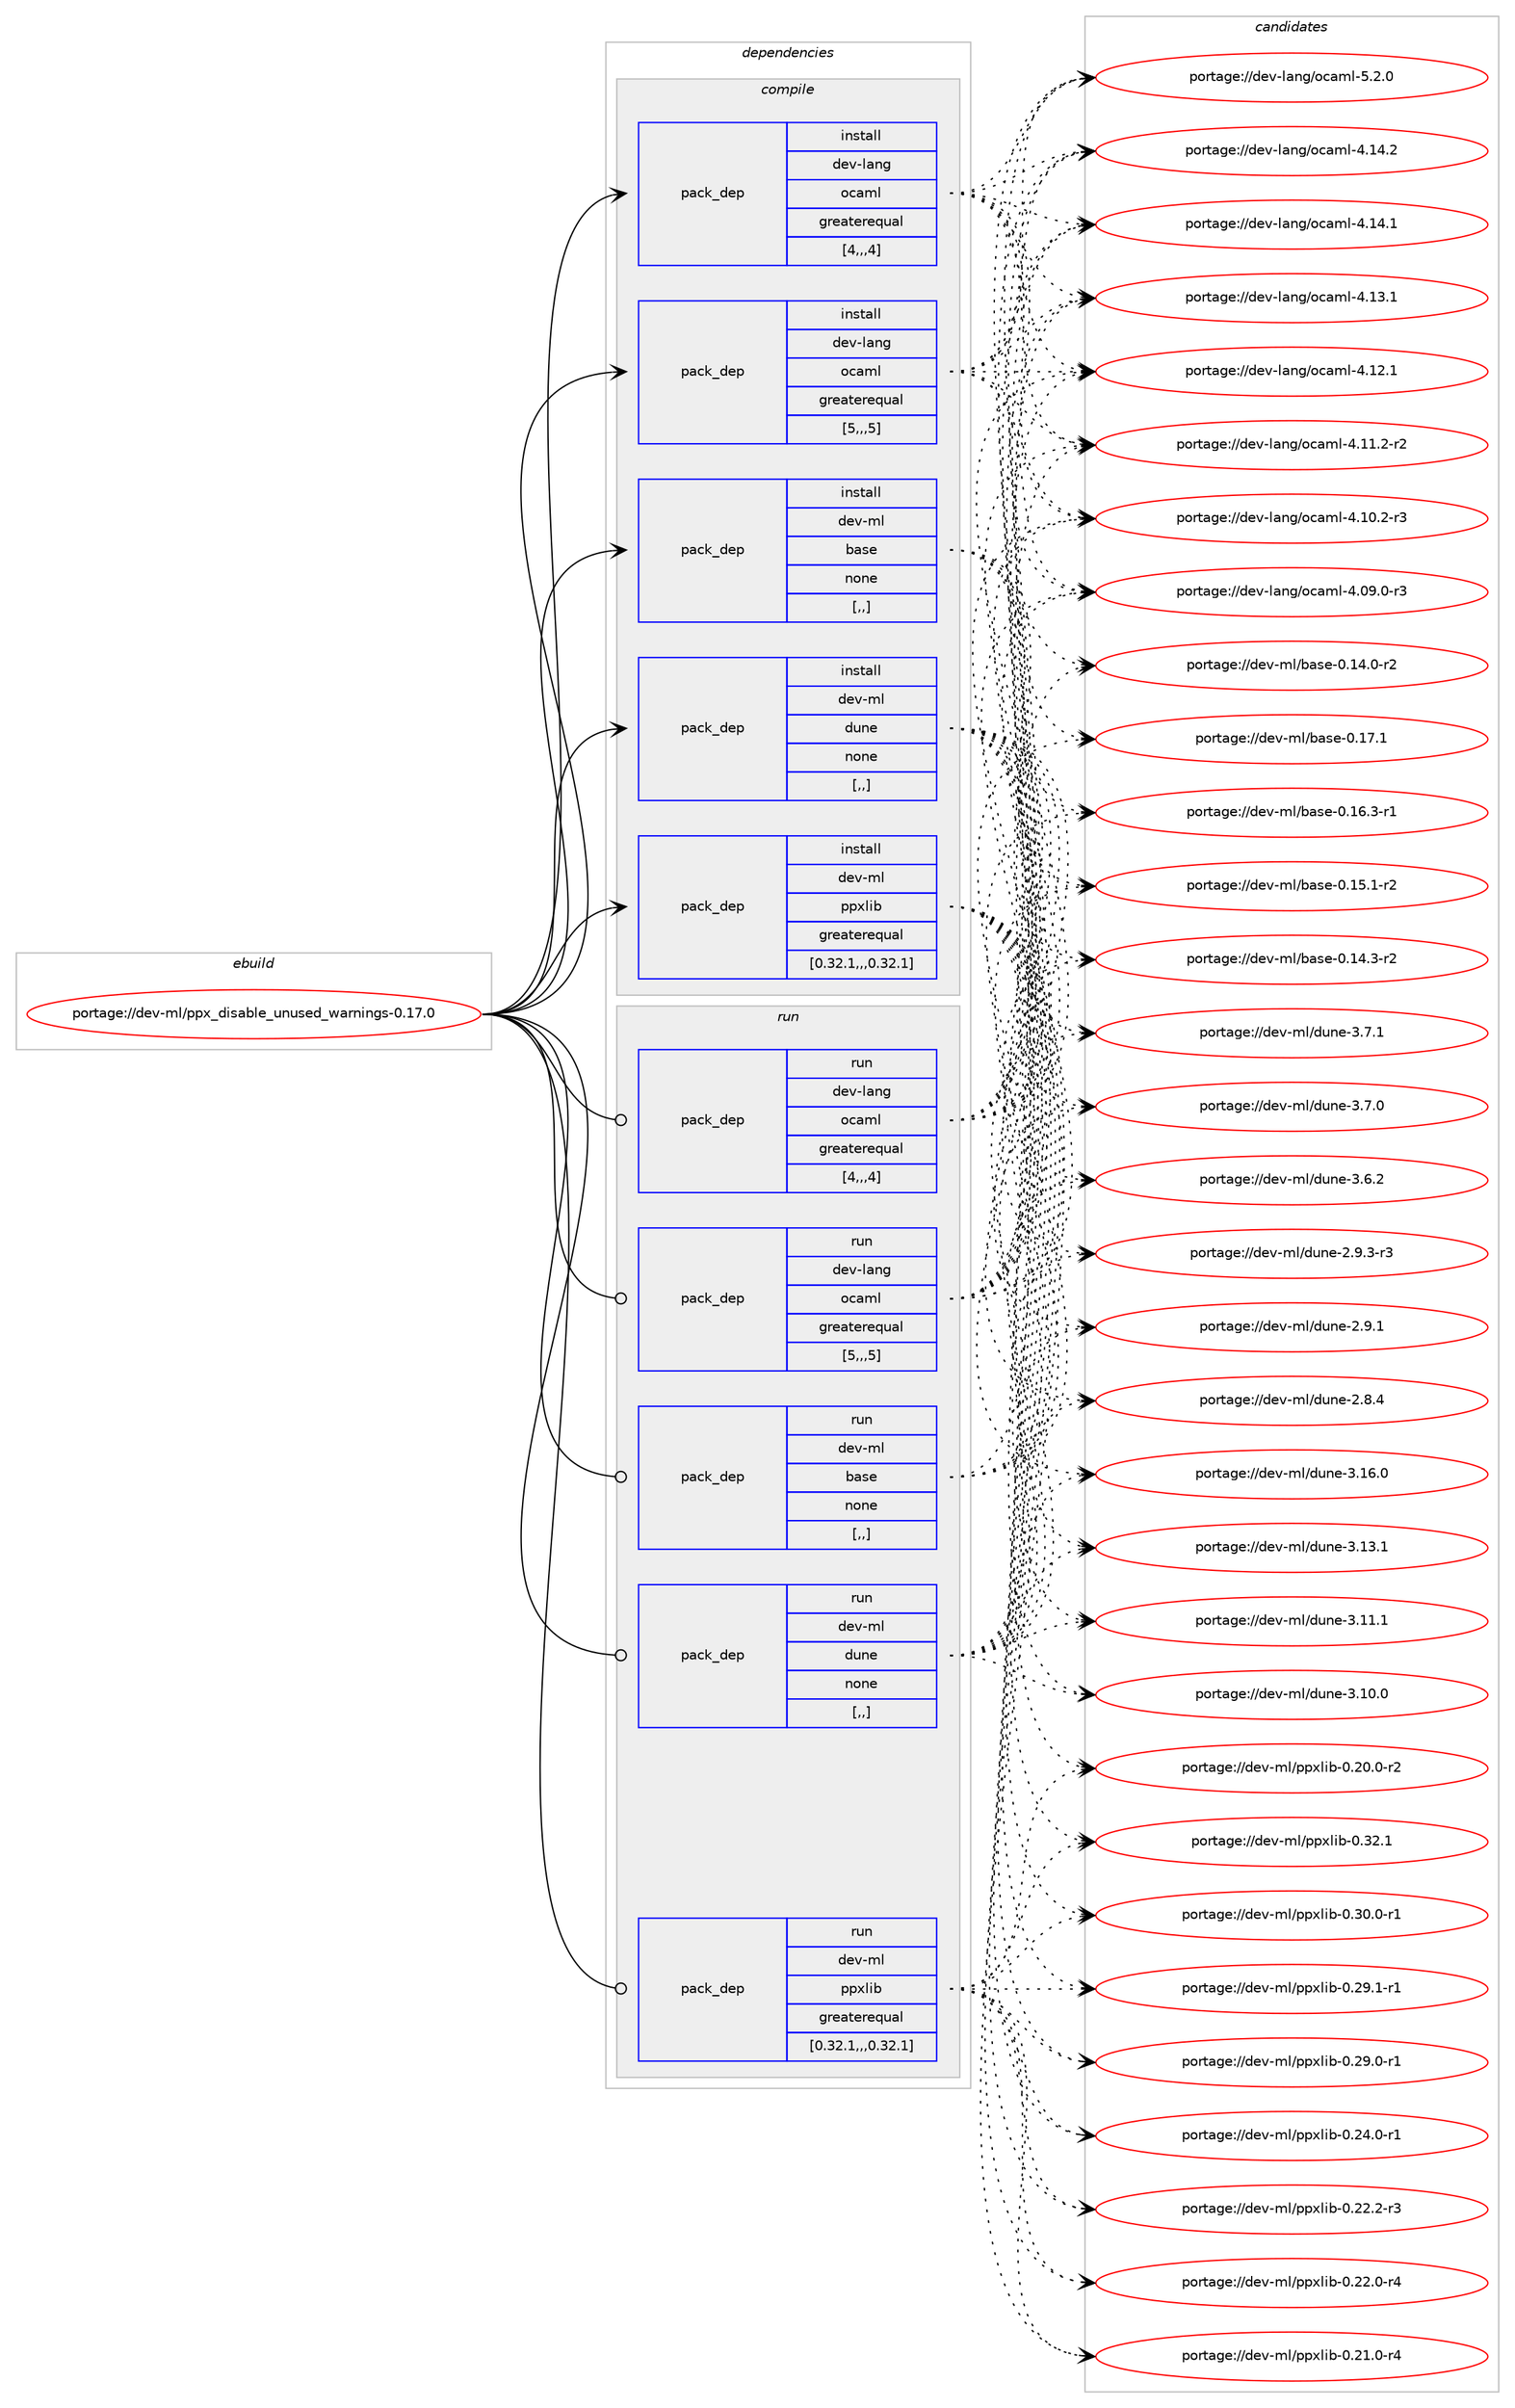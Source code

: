 digraph prolog {

# *************
# Graph options
# *************

newrank=true;
concentrate=true;
compound=true;
graph [rankdir=LR,fontname=Helvetica,fontsize=10,ranksep=1.5];#, ranksep=2.5, nodesep=0.2];
edge  [arrowhead=vee];
node  [fontname=Helvetica,fontsize=10];

# **********
# The ebuild
# **********

subgraph cluster_leftcol {
color=gray;
label=<<i>ebuild</i>>;
id [label="portage://dev-ml/ppx_disable_unused_warnings-0.17.0", color=red, width=4, href="../dev-ml/ppx_disable_unused_warnings-0.17.0.svg"];
}

# ****************
# The dependencies
# ****************

subgraph cluster_midcol {
color=gray;
label=<<i>dependencies</i>>;
subgraph cluster_compile {
fillcolor="#eeeeee";
style=filled;
label=<<i>compile</i>>;
subgraph pack91778 {
dependency122748 [label=<<TABLE BORDER="0" CELLBORDER="1" CELLSPACING="0" CELLPADDING="4" WIDTH="220"><TR><TD ROWSPAN="6" CELLPADDING="30">pack_dep</TD></TR><TR><TD WIDTH="110">install</TD></TR><TR><TD>dev-lang</TD></TR><TR><TD>ocaml</TD></TR><TR><TD>greaterequal</TD></TR><TR><TD>[4,,,4]</TD></TR></TABLE>>, shape=none, color=blue];
}
id:e -> dependency122748:w [weight=20,style="solid",arrowhead="vee"];
subgraph pack91779 {
dependency122749 [label=<<TABLE BORDER="0" CELLBORDER="1" CELLSPACING="0" CELLPADDING="4" WIDTH="220"><TR><TD ROWSPAN="6" CELLPADDING="30">pack_dep</TD></TR><TR><TD WIDTH="110">install</TD></TR><TR><TD>dev-lang</TD></TR><TR><TD>ocaml</TD></TR><TR><TD>greaterequal</TD></TR><TR><TD>[5,,,5]</TD></TR></TABLE>>, shape=none, color=blue];
}
id:e -> dependency122749:w [weight=20,style="solid",arrowhead="vee"];
subgraph pack91780 {
dependency122750 [label=<<TABLE BORDER="0" CELLBORDER="1" CELLSPACING="0" CELLPADDING="4" WIDTH="220"><TR><TD ROWSPAN="6" CELLPADDING="30">pack_dep</TD></TR><TR><TD WIDTH="110">install</TD></TR><TR><TD>dev-ml</TD></TR><TR><TD>base</TD></TR><TR><TD>none</TD></TR><TR><TD>[,,]</TD></TR></TABLE>>, shape=none, color=blue];
}
id:e -> dependency122750:w [weight=20,style="solid",arrowhead="vee"];
subgraph pack91781 {
dependency122751 [label=<<TABLE BORDER="0" CELLBORDER="1" CELLSPACING="0" CELLPADDING="4" WIDTH="220"><TR><TD ROWSPAN="6" CELLPADDING="30">pack_dep</TD></TR><TR><TD WIDTH="110">install</TD></TR><TR><TD>dev-ml</TD></TR><TR><TD>dune</TD></TR><TR><TD>none</TD></TR><TR><TD>[,,]</TD></TR></TABLE>>, shape=none, color=blue];
}
id:e -> dependency122751:w [weight=20,style="solid",arrowhead="vee"];
subgraph pack91782 {
dependency122752 [label=<<TABLE BORDER="0" CELLBORDER="1" CELLSPACING="0" CELLPADDING="4" WIDTH="220"><TR><TD ROWSPAN="6" CELLPADDING="30">pack_dep</TD></TR><TR><TD WIDTH="110">install</TD></TR><TR><TD>dev-ml</TD></TR><TR><TD>ppxlib</TD></TR><TR><TD>greaterequal</TD></TR><TR><TD>[0.32.1,,,0.32.1]</TD></TR></TABLE>>, shape=none, color=blue];
}
id:e -> dependency122752:w [weight=20,style="solid",arrowhead="vee"];
}
subgraph cluster_compileandrun {
fillcolor="#eeeeee";
style=filled;
label=<<i>compile and run</i>>;
}
subgraph cluster_run {
fillcolor="#eeeeee";
style=filled;
label=<<i>run</i>>;
subgraph pack91783 {
dependency122753 [label=<<TABLE BORDER="0" CELLBORDER="1" CELLSPACING="0" CELLPADDING="4" WIDTH="220"><TR><TD ROWSPAN="6" CELLPADDING="30">pack_dep</TD></TR><TR><TD WIDTH="110">run</TD></TR><TR><TD>dev-lang</TD></TR><TR><TD>ocaml</TD></TR><TR><TD>greaterequal</TD></TR><TR><TD>[4,,,4]</TD></TR></TABLE>>, shape=none, color=blue];
}
id:e -> dependency122753:w [weight=20,style="solid",arrowhead="odot"];
subgraph pack91784 {
dependency122754 [label=<<TABLE BORDER="0" CELLBORDER="1" CELLSPACING="0" CELLPADDING="4" WIDTH="220"><TR><TD ROWSPAN="6" CELLPADDING="30">pack_dep</TD></TR><TR><TD WIDTH="110">run</TD></TR><TR><TD>dev-lang</TD></TR><TR><TD>ocaml</TD></TR><TR><TD>greaterequal</TD></TR><TR><TD>[5,,,5]</TD></TR></TABLE>>, shape=none, color=blue];
}
id:e -> dependency122754:w [weight=20,style="solid",arrowhead="odot"];
subgraph pack91785 {
dependency122755 [label=<<TABLE BORDER="0" CELLBORDER="1" CELLSPACING="0" CELLPADDING="4" WIDTH="220"><TR><TD ROWSPAN="6" CELLPADDING="30">pack_dep</TD></TR><TR><TD WIDTH="110">run</TD></TR><TR><TD>dev-ml</TD></TR><TR><TD>base</TD></TR><TR><TD>none</TD></TR><TR><TD>[,,]</TD></TR></TABLE>>, shape=none, color=blue];
}
id:e -> dependency122755:w [weight=20,style="solid",arrowhead="odot"];
subgraph pack91786 {
dependency122756 [label=<<TABLE BORDER="0" CELLBORDER="1" CELLSPACING="0" CELLPADDING="4" WIDTH="220"><TR><TD ROWSPAN="6" CELLPADDING="30">pack_dep</TD></TR><TR><TD WIDTH="110">run</TD></TR><TR><TD>dev-ml</TD></TR><TR><TD>dune</TD></TR><TR><TD>none</TD></TR><TR><TD>[,,]</TD></TR></TABLE>>, shape=none, color=blue];
}
id:e -> dependency122756:w [weight=20,style="solid",arrowhead="odot"];
subgraph pack91787 {
dependency122757 [label=<<TABLE BORDER="0" CELLBORDER="1" CELLSPACING="0" CELLPADDING="4" WIDTH="220"><TR><TD ROWSPAN="6" CELLPADDING="30">pack_dep</TD></TR><TR><TD WIDTH="110">run</TD></TR><TR><TD>dev-ml</TD></TR><TR><TD>ppxlib</TD></TR><TR><TD>greaterequal</TD></TR><TR><TD>[0.32.1,,,0.32.1]</TD></TR></TABLE>>, shape=none, color=blue];
}
id:e -> dependency122757:w [weight=20,style="solid",arrowhead="odot"];
}
}

# **************
# The candidates
# **************

subgraph cluster_choices {
rank=same;
color=gray;
label=<<i>candidates</i>>;

subgraph choice91778 {
color=black;
nodesep=1;
choice1001011184510897110103471119997109108455346504648 [label="portage://dev-lang/ocaml-5.2.0", color=red, width=4,href="../dev-lang/ocaml-5.2.0.svg"];
choice100101118451089711010347111999710910845524649524650 [label="portage://dev-lang/ocaml-4.14.2", color=red, width=4,href="../dev-lang/ocaml-4.14.2.svg"];
choice100101118451089711010347111999710910845524649524649 [label="portage://dev-lang/ocaml-4.14.1", color=red, width=4,href="../dev-lang/ocaml-4.14.1.svg"];
choice100101118451089711010347111999710910845524649514649 [label="portage://dev-lang/ocaml-4.13.1", color=red, width=4,href="../dev-lang/ocaml-4.13.1.svg"];
choice100101118451089711010347111999710910845524649504649 [label="portage://dev-lang/ocaml-4.12.1", color=red, width=4,href="../dev-lang/ocaml-4.12.1.svg"];
choice1001011184510897110103471119997109108455246494946504511450 [label="portage://dev-lang/ocaml-4.11.2-r2", color=red, width=4,href="../dev-lang/ocaml-4.11.2-r2.svg"];
choice1001011184510897110103471119997109108455246494846504511451 [label="portage://dev-lang/ocaml-4.10.2-r3", color=red, width=4,href="../dev-lang/ocaml-4.10.2-r3.svg"];
choice1001011184510897110103471119997109108455246485746484511451 [label="portage://dev-lang/ocaml-4.09.0-r3", color=red, width=4,href="../dev-lang/ocaml-4.09.0-r3.svg"];
dependency122748:e -> choice1001011184510897110103471119997109108455346504648:w [style=dotted,weight="100"];
dependency122748:e -> choice100101118451089711010347111999710910845524649524650:w [style=dotted,weight="100"];
dependency122748:e -> choice100101118451089711010347111999710910845524649524649:w [style=dotted,weight="100"];
dependency122748:e -> choice100101118451089711010347111999710910845524649514649:w [style=dotted,weight="100"];
dependency122748:e -> choice100101118451089711010347111999710910845524649504649:w [style=dotted,weight="100"];
dependency122748:e -> choice1001011184510897110103471119997109108455246494946504511450:w [style=dotted,weight="100"];
dependency122748:e -> choice1001011184510897110103471119997109108455246494846504511451:w [style=dotted,weight="100"];
dependency122748:e -> choice1001011184510897110103471119997109108455246485746484511451:w [style=dotted,weight="100"];
}
subgraph choice91779 {
color=black;
nodesep=1;
choice1001011184510897110103471119997109108455346504648 [label="portage://dev-lang/ocaml-5.2.0", color=red, width=4,href="../dev-lang/ocaml-5.2.0.svg"];
choice100101118451089711010347111999710910845524649524650 [label="portage://dev-lang/ocaml-4.14.2", color=red, width=4,href="../dev-lang/ocaml-4.14.2.svg"];
choice100101118451089711010347111999710910845524649524649 [label="portage://dev-lang/ocaml-4.14.1", color=red, width=4,href="../dev-lang/ocaml-4.14.1.svg"];
choice100101118451089711010347111999710910845524649514649 [label="portage://dev-lang/ocaml-4.13.1", color=red, width=4,href="../dev-lang/ocaml-4.13.1.svg"];
choice100101118451089711010347111999710910845524649504649 [label="portage://dev-lang/ocaml-4.12.1", color=red, width=4,href="../dev-lang/ocaml-4.12.1.svg"];
choice1001011184510897110103471119997109108455246494946504511450 [label="portage://dev-lang/ocaml-4.11.2-r2", color=red, width=4,href="../dev-lang/ocaml-4.11.2-r2.svg"];
choice1001011184510897110103471119997109108455246494846504511451 [label="portage://dev-lang/ocaml-4.10.2-r3", color=red, width=4,href="../dev-lang/ocaml-4.10.2-r3.svg"];
choice1001011184510897110103471119997109108455246485746484511451 [label="portage://dev-lang/ocaml-4.09.0-r3", color=red, width=4,href="../dev-lang/ocaml-4.09.0-r3.svg"];
dependency122749:e -> choice1001011184510897110103471119997109108455346504648:w [style=dotted,weight="100"];
dependency122749:e -> choice100101118451089711010347111999710910845524649524650:w [style=dotted,weight="100"];
dependency122749:e -> choice100101118451089711010347111999710910845524649524649:w [style=dotted,weight="100"];
dependency122749:e -> choice100101118451089711010347111999710910845524649514649:w [style=dotted,weight="100"];
dependency122749:e -> choice100101118451089711010347111999710910845524649504649:w [style=dotted,weight="100"];
dependency122749:e -> choice1001011184510897110103471119997109108455246494946504511450:w [style=dotted,weight="100"];
dependency122749:e -> choice1001011184510897110103471119997109108455246494846504511451:w [style=dotted,weight="100"];
dependency122749:e -> choice1001011184510897110103471119997109108455246485746484511451:w [style=dotted,weight="100"];
}
subgraph choice91780 {
color=black;
nodesep=1;
choice1001011184510910847989711510145484649554649 [label="portage://dev-ml/base-0.17.1", color=red, width=4,href="../dev-ml/base-0.17.1.svg"];
choice10010111845109108479897115101454846495446514511449 [label="portage://dev-ml/base-0.16.3-r1", color=red, width=4,href="../dev-ml/base-0.16.3-r1.svg"];
choice10010111845109108479897115101454846495346494511450 [label="portage://dev-ml/base-0.15.1-r2", color=red, width=4,href="../dev-ml/base-0.15.1-r2.svg"];
choice10010111845109108479897115101454846495246514511450 [label="portage://dev-ml/base-0.14.3-r2", color=red, width=4,href="../dev-ml/base-0.14.3-r2.svg"];
choice10010111845109108479897115101454846495246484511450 [label="portage://dev-ml/base-0.14.0-r2", color=red, width=4,href="../dev-ml/base-0.14.0-r2.svg"];
dependency122750:e -> choice1001011184510910847989711510145484649554649:w [style=dotted,weight="100"];
dependency122750:e -> choice10010111845109108479897115101454846495446514511449:w [style=dotted,weight="100"];
dependency122750:e -> choice10010111845109108479897115101454846495346494511450:w [style=dotted,weight="100"];
dependency122750:e -> choice10010111845109108479897115101454846495246514511450:w [style=dotted,weight="100"];
dependency122750:e -> choice10010111845109108479897115101454846495246484511450:w [style=dotted,weight="100"];
}
subgraph choice91781 {
color=black;
nodesep=1;
choice100101118451091084710011711010145514649544648 [label="portage://dev-ml/dune-3.16.0", color=red, width=4,href="../dev-ml/dune-3.16.0.svg"];
choice100101118451091084710011711010145514649514649 [label="portage://dev-ml/dune-3.13.1", color=red, width=4,href="../dev-ml/dune-3.13.1.svg"];
choice100101118451091084710011711010145514649494649 [label="portage://dev-ml/dune-3.11.1", color=red, width=4,href="../dev-ml/dune-3.11.1.svg"];
choice100101118451091084710011711010145514649484648 [label="portage://dev-ml/dune-3.10.0", color=red, width=4,href="../dev-ml/dune-3.10.0.svg"];
choice1001011184510910847100117110101455146554649 [label="portage://dev-ml/dune-3.7.1", color=red, width=4,href="../dev-ml/dune-3.7.1.svg"];
choice1001011184510910847100117110101455146554648 [label="portage://dev-ml/dune-3.7.0", color=red, width=4,href="../dev-ml/dune-3.7.0.svg"];
choice1001011184510910847100117110101455146544650 [label="portage://dev-ml/dune-3.6.2", color=red, width=4,href="../dev-ml/dune-3.6.2.svg"];
choice10010111845109108471001171101014550465746514511451 [label="portage://dev-ml/dune-2.9.3-r3", color=red, width=4,href="../dev-ml/dune-2.9.3-r3.svg"];
choice1001011184510910847100117110101455046574649 [label="portage://dev-ml/dune-2.9.1", color=red, width=4,href="../dev-ml/dune-2.9.1.svg"];
choice1001011184510910847100117110101455046564652 [label="portage://dev-ml/dune-2.8.4", color=red, width=4,href="../dev-ml/dune-2.8.4.svg"];
dependency122751:e -> choice100101118451091084710011711010145514649544648:w [style=dotted,weight="100"];
dependency122751:e -> choice100101118451091084710011711010145514649514649:w [style=dotted,weight="100"];
dependency122751:e -> choice100101118451091084710011711010145514649494649:w [style=dotted,weight="100"];
dependency122751:e -> choice100101118451091084710011711010145514649484648:w [style=dotted,weight="100"];
dependency122751:e -> choice1001011184510910847100117110101455146554649:w [style=dotted,weight="100"];
dependency122751:e -> choice1001011184510910847100117110101455146554648:w [style=dotted,weight="100"];
dependency122751:e -> choice1001011184510910847100117110101455146544650:w [style=dotted,weight="100"];
dependency122751:e -> choice10010111845109108471001171101014550465746514511451:w [style=dotted,weight="100"];
dependency122751:e -> choice1001011184510910847100117110101455046574649:w [style=dotted,weight="100"];
dependency122751:e -> choice1001011184510910847100117110101455046564652:w [style=dotted,weight="100"];
}
subgraph choice91782 {
color=black;
nodesep=1;
choice10010111845109108471121121201081059845484651504649 [label="portage://dev-ml/ppxlib-0.32.1", color=red, width=4,href="../dev-ml/ppxlib-0.32.1.svg"];
choice100101118451091084711211212010810598454846514846484511449 [label="portage://dev-ml/ppxlib-0.30.0-r1", color=red, width=4,href="../dev-ml/ppxlib-0.30.0-r1.svg"];
choice100101118451091084711211212010810598454846505746494511449 [label="portage://dev-ml/ppxlib-0.29.1-r1", color=red, width=4,href="../dev-ml/ppxlib-0.29.1-r1.svg"];
choice100101118451091084711211212010810598454846505746484511449 [label="portage://dev-ml/ppxlib-0.29.0-r1", color=red, width=4,href="../dev-ml/ppxlib-0.29.0-r1.svg"];
choice100101118451091084711211212010810598454846505246484511449 [label="portage://dev-ml/ppxlib-0.24.0-r1", color=red, width=4,href="../dev-ml/ppxlib-0.24.0-r1.svg"];
choice100101118451091084711211212010810598454846505046504511451 [label="portage://dev-ml/ppxlib-0.22.2-r3", color=red, width=4,href="../dev-ml/ppxlib-0.22.2-r3.svg"];
choice100101118451091084711211212010810598454846505046484511452 [label="portage://dev-ml/ppxlib-0.22.0-r4", color=red, width=4,href="../dev-ml/ppxlib-0.22.0-r4.svg"];
choice100101118451091084711211212010810598454846504946484511452 [label="portage://dev-ml/ppxlib-0.21.0-r4", color=red, width=4,href="../dev-ml/ppxlib-0.21.0-r4.svg"];
choice100101118451091084711211212010810598454846504846484511450 [label="portage://dev-ml/ppxlib-0.20.0-r2", color=red, width=4,href="../dev-ml/ppxlib-0.20.0-r2.svg"];
dependency122752:e -> choice10010111845109108471121121201081059845484651504649:w [style=dotted,weight="100"];
dependency122752:e -> choice100101118451091084711211212010810598454846514846484511449:w [style=dotted,weight="100"];
dependency122752:e -> choice100101118451091084711211212010810598454846505746494511449:w [style=dotted,weight="100"];
dependency122752:e -> choice100101118451091084711211212010810598454846505746484511449:w [style=dotted,weight="100"];
dependency122752:e -> choice100101118451091084711211212010810598454846505246484511449:w [style=dotted,weight="100"];
dependency122752:e -> choice100101118451091084711211212010810598454846505046504511451:w [style=dotted,weight="100"];
dependency122752:e -> choice100101118451091084711211212010810598454846505046484511452:w [style=dotted,weight="100"];
dependency122752:e -> choice100101118451091084711211212010810598454846504946484511452:w [style=dotted,weight="100"];
dependency122752:e -> choice100101118451091084711211212010810598454846504846484511450:w [style=dotted,weight="100"];
}
subgraph choice91783 {
color=black;
nodesep=1;
choice1001011184510897110103471119997109108455346504648 [label="portage://dev-lang/ocaml-5.2.0", color=red, width=4,href="../dev-lang/ocaml-5.2.0.svg"];
choice100101118451089711010347111999710910845524649524650 [label="portage://dev-lang/ocaml-4.14.2", color=red, width=4,href="../dev-lang/ocaml-4.14.2.svg"];
choice100101118451089711010347111999710910845524649524649 [label="portage://dev-lang/ocaml-4.14.1", color=red, width=4,href="../dev-lang/ocaml-4.14.1.svg"];
choice100101118451089711010347111999710910845524649514649 [label="portage://dev-lang/ocaml-4.13.1", color=red, width=4,href="../dev-lang/ocaml-4.13.1.svg"];
choice100101118451089711010347111999710910845524649504649 [label="portage://dev-lang/ocaml-4.12.1", color=red, width=4,href="../dev-lang/ocaml-4.12.1.svg"];
choice1001011184510897110103471119997109108455246494946504511450 [label="portage://dev-lang/ocaml-4.11.2-r2", color=red, width=4,href="../dev-lang/ocaml-4.11.2-r2.svg"];
choice1001011184510897110103471119997109108455246494846504511451 [label="portage://dev-lang/ocaml-4.10.2-r3", color=red, width=4,href="../dev-lang/ocaml-4.10.2-r3.svg"];
choice1001011184510897110103471119997109108455246485746484511451 [label="portage://dev-lang/ocaml-4.09.0-r3", color=red, width=4,href="../dev-lang/ocaml-4.09.0-r3.svg"];
dependency122753:e -> choice1001011184510897110103471119997109108455346504648:w [style=dotted,weight="100"];
dependency122753:e -> choice100101118451089711010347111999710910845524649524650:w [style=dotted,weight="100"];
dependency122753:e -> choice100101118451089711010347111999710910845524649524649:w [style=dotted,weight="100"];
dependency122753:e -> choice100101118451089711010347111999710910845524649514649:w [style=dotted,weight="100"];
dependency122753:e -> choice100101118451089711010347111999710910845524649504649:w [style=dotted,weight="100"];
dependency122753:e -> choice1001011184510897110103471119997109108455246494946504511450:w [style=dotted,weight="100"];
dependency122753:e -> choice1001011184510897110103471119997109108455246494846504511451:w [style=dotted,weight="100"];
dependency122753:e -> choice1001011184510897110103471119997109108455246485746484511451:w [style=dotted,weight="100"];
}
subgraph choice91784 {
color=black;
nodesep=1;
choice1001011184510897110103471119997109108455346504648 [label="portage://dev-lang/ocaml-5.2.0", color=red, width=4,href="../dev-lang/ocaml-5.2.0.svg"];
choice100101118451089711010347111999710910845524649524650 [label="portage://dev-lang/ocaml-4.14.2", color=red, width=4,href="../dev-lang/ocaml-4.14.2.svg"];
choice100101118451089711010347111999710910845524649524649 [label="portage://dev-lang/ocaml-4.14.1", color=red, width=4,href="../dev-lang/ocaml-4.14.1.svg"];
choice100101118451089711010347111999710910845524649514649 [label="portage://dev-lang/ocaml-4.13.1", color=red, width=4,href="../dev-lang/ocaml-4.13.1.svg"];
choice100101118451089711010347111999710910845524649504649 [label="portage://dev-lang/ocaml-4.12.1", color=red, width=4,href="../dev-lang/ocaml-4.12.1.svg"];
choice1001011184510897110103471119997109108455246494946504511450 [label="portage://dev-lang/ocaml-4.11.2-r2", color=red, width=4,href="../dev-lang/ocaml-4.11.2-r2.svg"];
choice1001011184510897110103471119997109108455246494846504511451 [label="portage://dev-lang/ocaml-4.10.2-r3", color=red, width=4,href="../dev-lang/ocaml-4.10.2-r3.svg"];
choice1001011184510897110103471119997109108455246485746484511451 [label="portage://dev-lang/ocaml-4.09.0-r3", color=red, width=4,href="../dev-lang/ocaml-4.09.0-r3.svg"];
dependency122754:e -> choice1001011184510897110103471119997109108455346504648:w [style=dotted,weight="100"];
dependency122754:e -> choice100101118451089711010347111999710910845524649524650:w [style=dotted,weight="100"];
dependency122754:e -> choice100101118451089711010347111999710910845524649524649:w [style=dotted,weight="100"];
dependency122754:e -> choice100101118451089711010347111999710910845524649514649:w [style=dotted,weight="100"];
dependency122754:e -> choice100101118451089711010347111999710910845524649504649:w [style=dotted,weight="100"];
dependency122754:e -> choice1001011184510897110103471119997109108455246494946504511450:w [style=dotted,weight="100"];
dependency122754:e -> choice1001011184510897110103471119997109108455246494846504511451:w [style=dotted,weight="100"];
dependency122754:e -> choice1001011184510897110103471119997109108455246485746484511451:w [style=dotted,weight="100"];
}
subgraph choice91785 {
color=black;
nodesep=1;
choice1001011184510910847989711510145484649554649 [label="portage://dev-ml/base-0.17.1", color=red, width=4,href="../dev-ml/base-0.17.1.svg"];
choice10010111845109108479897115101454846495446514511449 [label="portage://dev-ml/base-0.16.3-r1", color=red, width=4,href="../dev-ml/base-0.16.3-r1.svg"];
choice10010111845109108479897115101454846495346494511450 [label="portage://dev-ml/base-0.15.1-r2", color=red, width=4,href="../dev-ml/base-0.15.1-r2.svg"];
choice10010111845109108479897115101454846495246514511450 [label="portage://dev-ml/base-0.14.3-r2", color=red, width=4,href="../dev-ml/base-0.14.3-r2.svg"];
choice10010111845109108479897115101454846495246484511450 [label="portage://dev-ml/base-0.14.0-r2", color=red, width=4,href="../dev-ml/base-0.14.0-r2.svg"];
dependency122755:e -> choice1001011184510910847989711510145484649554649:w [style=dotted,weight="100"];
dependency122755:e -> choice10010111845109108479897115101454846495446514511449:w [style=dotted,weight="100"];
dependency122755:e -> choice10010111845109108479897115101454846495346494511450:w [style=dotted,weight="100"];
dependency122755:e -> choice10010111845109108479897115101454846495246514511450:w [style=dotted,weight="100"];
dependency122755:e -> choice10010111845109108479897115101454846495246484511450:w [style=dotted,weight="100"];
}
subgraph choice91786 {
color=black;
nodesep=1;
choice100101118451091084710011711010145514649544648 [label="portage://dev-ml/dune-3.16.0", color=red, width=4,href="../dev-ml/dune-3.16.0.svg"];
choice100101118451091084710011711010145514649514649 [label="portage://dev-ml/dune-3.13.1", color=red, width=4,href="../dev-ml/dune-3.13.1.svg"];
choice100101118451091084710011711010145514649494649 [label="portage://dev-ml/dune-3.11.1", color=red, width=4,href="../dev-ml/dune-3.11.1.svg"];
choice100101118451091084710011711010145514649484648 [label="portage://dev-ml/dune-3.10.0", color=red, width=4,href="../dev-ml/dune-3.10.0.svg"];
choice1001011184510910847100117110101455146554649 [label="portage://dev-ml/dune-3.7.1", color=red, width=4,href="../dev-ml/dune-3.7.1.svg"];
choice1001011184510910847100117110101455146554648 [label="portage://dev-ml/dune-3.7.0", color=red, width=4,href="../dev-ml/dune-3.7.0.svg"];
choice1001011184510910847100117110101455146544650 [label="portage://dev-ml/dune-3.6.2", color=red, width=4,href="../dev-ml/dune-3.6.2.svg"];
choice10010111845109108471001171101014550465746514511451 [label="portage://dev-ml/dune-2.9.3-r3", color=red, width=4,href="../dev-ml/dune-2.9.3-r3.svg"];
choice1001011184510910847100117110101455046574649 [label="portage://dev-ml/dune-2.9.1", color=red, width=4,href="../dev-ml/dune-2.9.1.svg"];
choice1001011184510910847100117110101455046564652 [label="portage://dev-ml/dune-2.8.4", color=red, width=4,href="../dev-ml/dune-2.8.4.svg"];
dependency122756:e -> choice100101118451091084710011711010145514649544648:w [style=dotted,weight="100"];
dependency122756:e -> choice100101118451091084710011711010145514649514649:w [style=dotted,weight="100"];
dependency122756:e -> choice100101118451091084710011711010145514649494649:w [style=dotted,weight="100"];
dependency122756:e -> choice100101118451091084710011711010145514649484648:w [style=dotted,weight="100"];
dependency122756:e -> choice1001011184510910847100117110101455146554649:w [style=dotted,weight="100"];
dependency122756:e -> choice1001011184510910847100117110101455146554648:w [style=dotted,weight="100"];
dependency122756:e -> choice1001011184510910847100117110101455146544650:w [style=dotted,weight="100"];
dependency122756:e -> choice10010111845109108471001171101014550465746514511451:w [style=dotted,weight="100"];
dependency122756:e -> choice1001011184510910847100117110101455046574649:w [style=dotted,weight="100"];
dependency122756:e -> choice1001011184510910847100117110101455046564652:w [style=dotted,weight="100"];
}
subgraph choice91787 {
color=black;
nodesep=1;
choice10010111845109108471121121201081059845484651504649 [label="portage://dev-ml/ppxlib-0.32.1", color=red, width=4,href="../dev-ml/ppxlib-0.32.1.svg"];
choice100101118451091084711211212010810598454846514846484511449 [label="portage://dev-ml/ppxlib-0.30.0-r1", color=red, width=4,href="../dev-ml/ppxlib-0.30.0-r1.svg"];
choice100101118451091084711211212010810598454846505746494511449 [label="portage://dev-ml/ppxlib-0.29.1-r1", color=red, width=4,href="../dev-ml/ppxlib-0.29.1-r1.svg"];
choice100101118451091084711211212010810598454846505746484511449 [label="portage://dev-ml/ppxlib-0.29.0-r1", color=red, width=4,href="../dev-ml/ppxlib-0.29.0-r1.svg"];
choice100101118451091084711211212010810598454846505246484511449 [label="portage://dev-ml/ppxlib-0.24.0-r1", color=red, width=4,href="../dev-ml/ppxlib-0.24.0-r1.svg"];
choice100101118451091084711211212010810598454846505046504511451 [label="portage://dev-ml/ppxlib-0.22.2-r3", color=red, width=4,href="../dev-ml/ppxlib-0.22.2-r3.svg"];
choice100101118451091084711211212010810598454846505046484511452 [label="portage://dev-ml/ppxlib-0.22.0-r4", color=red, width=4,href="../dev-ml/ppxlib-0.22.0-r4.svg"];
choice100101118451091084711211212010810598454846504946484511452 [label="portage://dev-ml/ppxlib-0.21.0-r4", color=red, width=4,href="../dev-ml/ppxlib-0.21.0-r4.svg"];
choice100101118451091084711211212010810598454846504846484511450 [label="portage://dev-ml/ppxlib-0.20.0-r2", color=red, width=4,href="../dev-ml/ppxlib-0.20.0-r2.svg"];
dependency122757:e -> choice10010111845109108471121121201081059845484651504649:w [style=dotted,weight="100"];
dependency122757:e -> choice100101118451091084711211212010810598454846514846484511449:w [style=dotted,weight="100"];
dependency122757:e -> choice100101118451091084711211212010810598454846505746494511449:w [style=dotted,weight="100"];
dependency122757:e -> choice100101118451091084711211212010810598454846505746484511449:w [style=dotted,weight="100"];
dependency122757:e -> choice100101118451091084711211212010810598454846505246484511449:w [style=dotted,weight="100"];
dependency122757:e -> choice100101118451091084711211212010810598454846505046504511451:w [style=dotted,weight="100"];
dependency122757:e -> choice100101118451091084711211212010810598454846505046484511452:w [style=dotted,weight="100"];
dependency122757:e -> choice100101118451091084711211212010810598454846504946484511452:w [style=dotted,weight="100"];
dependency122757:e -> choice100101118451091084711211212010810598454846504846484511450:w [style=dotted,weight="100"];
}
}

}
